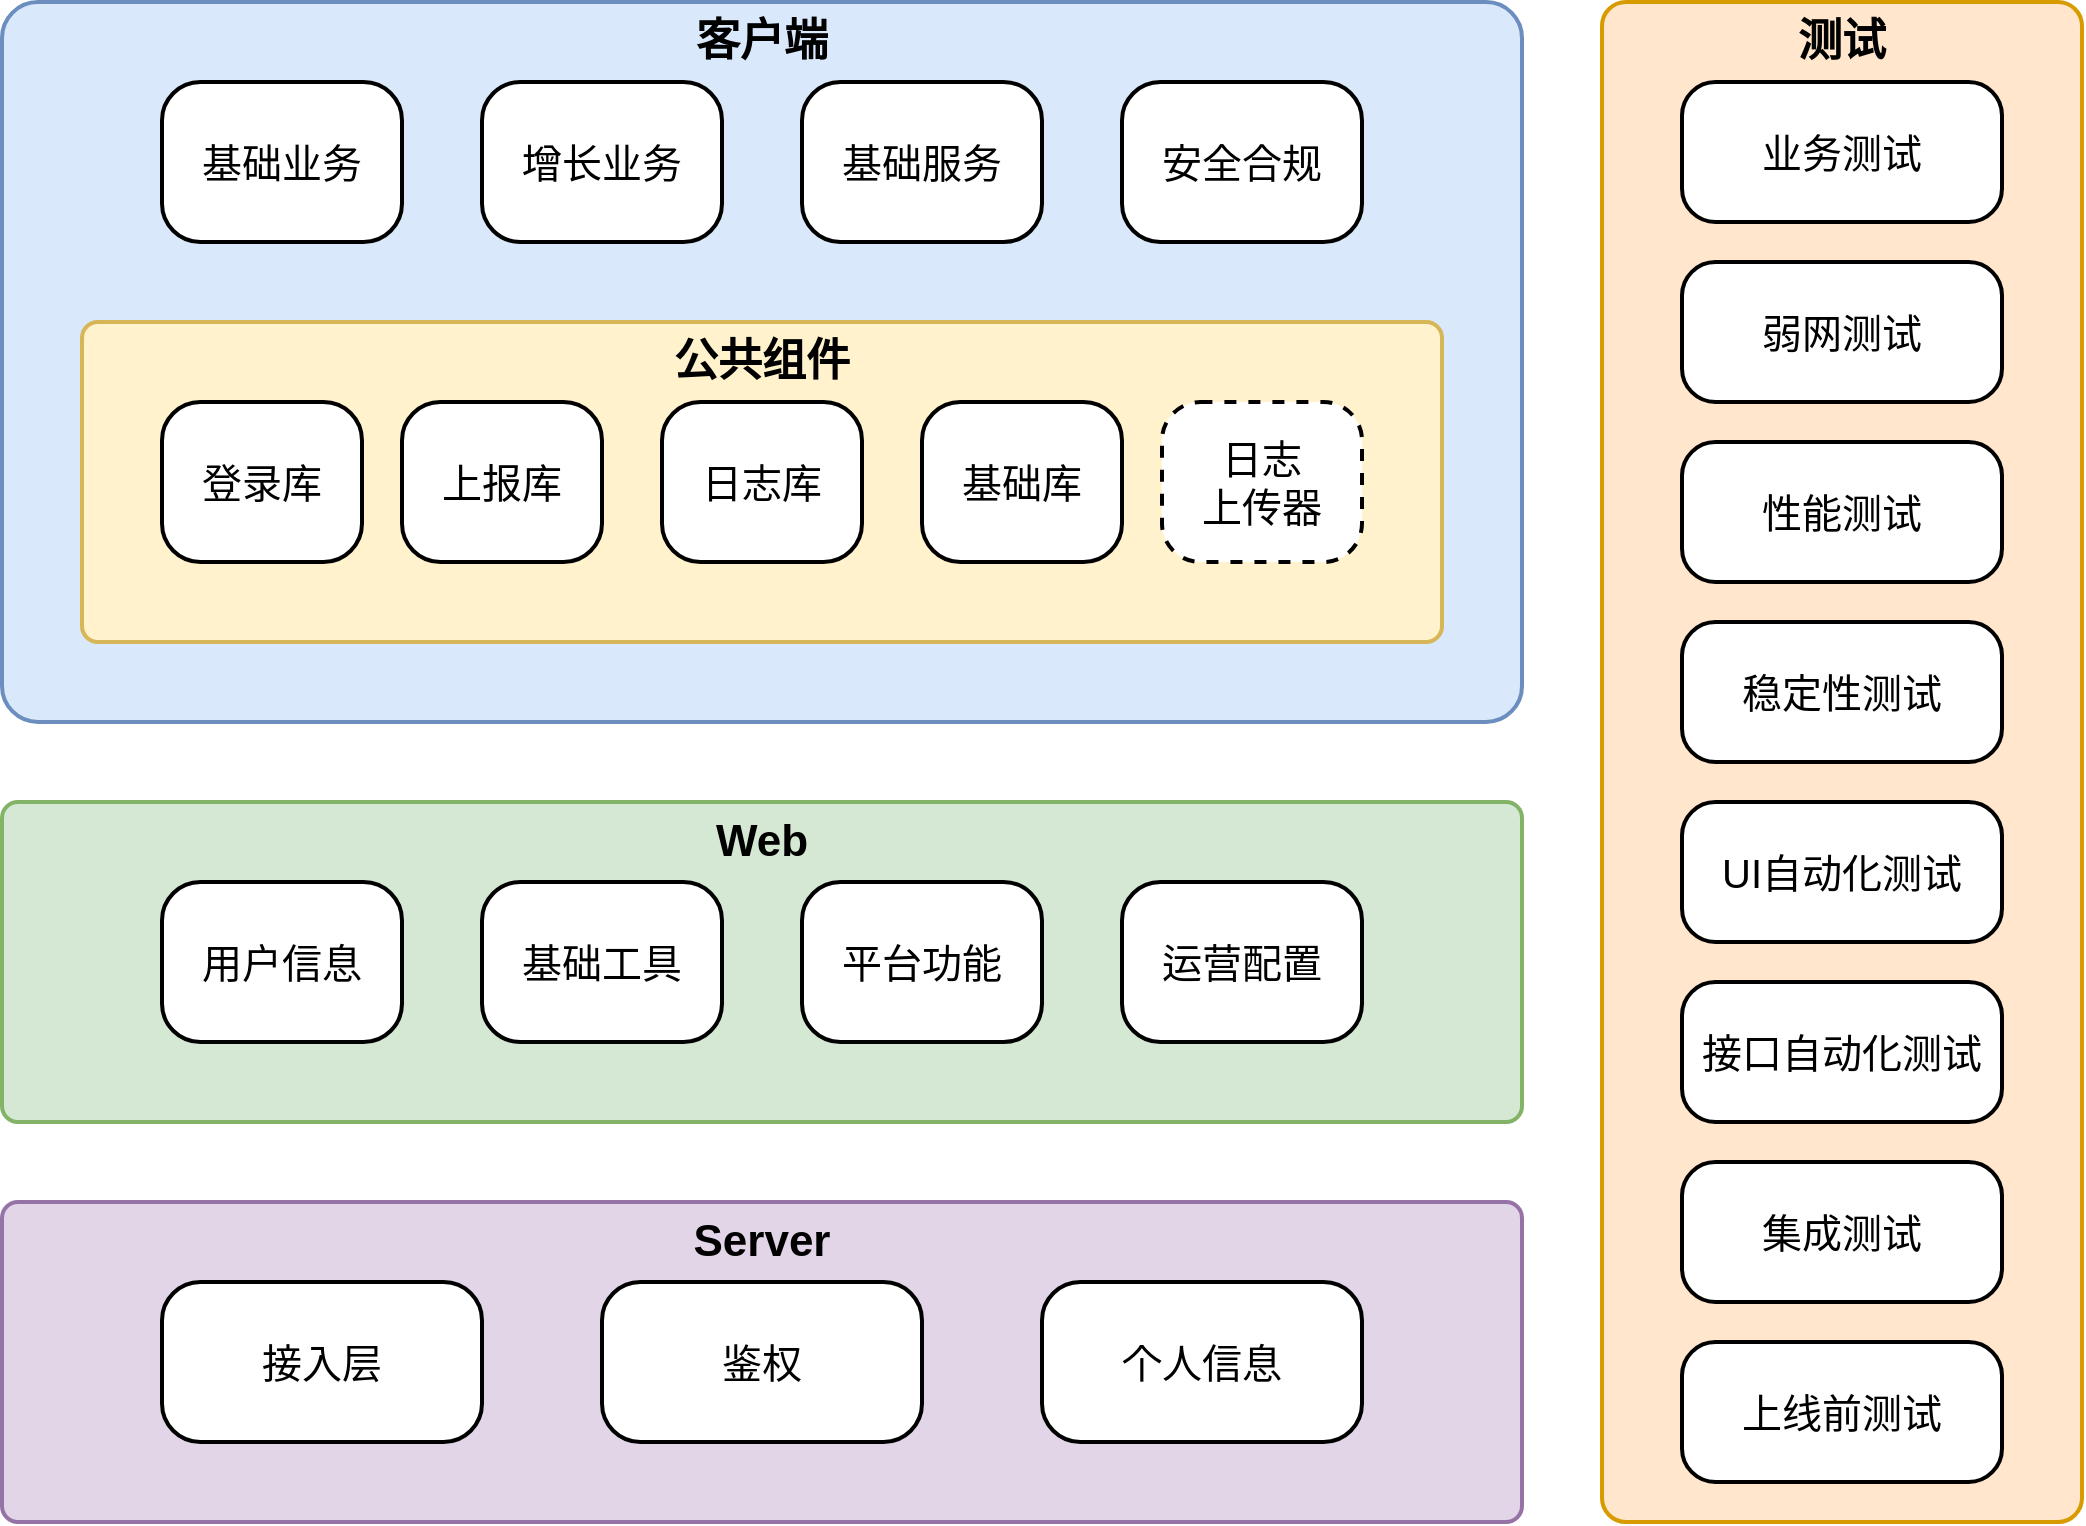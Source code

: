 <mxfile version="21.6.3" type="github">
  <diagram name="第 1 页" id="UVZRGSYoWUjzABHjthcu">
    <mxGraphModel dx="2876" dy="1091" grid="1" gridSize="10" guides="1" tooltips="1" connect="1" arrows="1" fold="1" page="1" pageScale="1" pageWidth="827" pageHeight="1169" math="0" shadow="0">
      <root>
        <mxCell id="0" />
        <mxCell id="1" parent="0" />
        <mxCell id="cYefUqRLJjk5-Z4jEmB4-14" value="" style="rounded=1;whiteSpace=wrap;html=1;strokeWidth=2;fontSize=16;fillColor=#dae8fc;strokeColor=#6c8ebf;arcSize=5;" parent="1" vertex="1">
          <mxGeometry x="-440" y="160" width="760" height="360" as="geometry" />
        </mxCell>
        <mxCell id="E_ZiYdOH9V4WwaYhSiRQ-1" value="" style="rounded=1;whiteSpace=wrap;html=1;strokeWidth=2;fontSize=16;fillColor=#fff2cc;strokeColor=#d6b656;arcSize=5;" parent="1" vertex="1">
          <mxGeometry x="-400" y="320" width="680" height="160" as="geometry" />
        </mxCell>
        <mxCell id="cYefUqRLJjk5-Z4jEmB4-2" value="基础业务" style="rounded=1;whiteSpace=wrap;html=1;strokeWidth=2;fontSize=20;arcSize=24;" parent="1" vertex="1">
          <mxGeometry x="-360" y="200" width="120" height="80" as="geometry" />
        </mxCell>
        <mxCell id="cYefUqRLJjk5-Z4jEmB4-3" value="公共组件" style="text;html=1;strokeColor=none;fillColor=none;align=center;verticalAlign=middle;whiteSpace=wrap;rounded=0;fontSize=22;fontStyle=1" parent="1" vertex="1">
          <mxGeometry x="-400" y="320" width="680" height="40" as="geometry" />
        </mxCell>
        <mxCell id="cYefUqRLJjk5-Z4jEmB4-7" value="增长业务" style="rounded=1;whiteSpace=wrap;html=1;strokeWidth=2;fontSize=20;arcSize=24;" parent="1" vertex="1">
          <mxGeometry x="-200" y="200" width="120" height="80" as="geometry" />
        </mxCell>
        <mxCell id="cYefUqRLJjk5-Z4jEmB4-8" value="基础服务" style="rounded=1;whiteSpace=wrap;html=1;strokeWidth=2;fontSize=20;arcSize=24;" parent="1" vertex="1">
          <mxGeometry x="-40" y="200" width="120" height="80" as="geometry" />
        </mxCell>
        <mxCell id="cYefUqRLJjk5-Z4jEmB4-9" value="安全合规" style="rounded=1;whiteSpace=wrap;html=1;strokeWidth=2;fontSize=20;arcSize=24;" parent="1" vertex="1">
          <mxGeometry x="120" y="200" width="120" height="80" as="geometry" />
        </mxCell>
        <mxCell id="cYefUqRLJjk5-Z4jEmB4-10" value="登录库" style="rounded=1;whiteSpace=wrap;html=1;strokeWidth=2;fontSize=20;arcSize=24;" parent="1" vertex="1">
          <mxGeometry x="-360" y="360" width="100" height="80" as="geometry" />
        </mxCell>
        <mxCell id="cYefUqRLJjk5-Z4jEmB4-11" value="上报库" style="rounded=1;whiteSpace=wrap;html=1;strokeWidth=2;fontSize=20;arcSize=24;" parent="1" vertex="1">
          <mxGeometry x="-240" y="360" width="100" height="80" as="geometry" />
        </mxCell>
        <mxCell id="cYefUqRLJjk5-Z4jEmB4-12" value="日志库" style="rounded=1;whiteSpace=wrap;html=1;strokeWidth=2;fontSize=20;arcSize=24;" parent="1" vertex="1">
          <mxGeometry x="-110" y="360" width="100" height="80" as="geometry" />
        </mxCell>
        <mxCell id="cYefUqRLJjk5-Z4jEmB4-13" value="日志&lt;br&gt;上传器" style="rounded=1;whiteSpace=wrap;html=1;strokeWidth=2;fontSize=20;arcSize=24;dashed=1;" parent="1" vertex="1">
          <mxGeometry x="140" y="360" width="100" height="80" as="geometry" />
        </mxCell>
        <mxCell id="cYefUqRLJjk5-Z4jEmB4-15" value="客户端" style="text;html=1;strokeColor=none;fillColor=none;align=center;verticalAlign=middle;whiteSpace=wrap;rounded=0;fontSize=22;fontStyle=1" parent="1" vertex="1">
          <mxGeometry x="-400" y="160" width="680" height="40" as="geometry" />
        </mxCell>
        <mxCell id="cYefUqRLJjk5-Z4jEmB4-16" value="" style="rounded=1;whiteSpace=wrap;html=1;strokeWidth=2;fontSize=16;fillColor=#d5e8d4;strokeColor=#82b366;arcSize=5;" parent="1" vertex="1">
          <mxGeometry x="-440" y="560" width="760" height="160" as="geometry" />
        </mxCell>
        <mxCell id="cYefUqRLJjk5-Z4jEmB4-17" value="用户信息" style="rounded=1;whiteSpace=wrap;html=1;strokeWidth=2;fontSize=20;arcSize=24;" parent="1" vertex="1">
          <mxGeometry x="-360" y="600" width="120" height="80" as="geometry" />
        </mxCell>
        <mxCell id="cYefUqRLJjk5-Z4jEmB4-18" value="基础工具" style="rounded=1;whiteSpace=wrap;html=1;strokeWidth=2;fontSize=20;arcSize=24;" parent="1" vertex="1">
          <mxGeometry x="-200" y="600" width="120" height="80" as="geometry" />
        </mxCell>
        <mxCell id="cYefUqRLJjk5-Z4jEmB4-19" value="平台功能" style="rounded=1;whiteSpace=wrap;html=1;strokeWidth=2;fontSize=20;arcSize=24;" parent="1" vertex="1">
          <mxGeometry x="-40" y="600" width="120" height="80" as="geometry" />
        </mxCell>
        <mxCell id="cYefUqRLJjk5-Z4jEmB4-20" value="运营配置" style="rounded=1;whiteSpace=wrap;html=1;strokeWidth=2;fontSize=20;arcSize=24;" parent="1" vertex="1">
          <mxGeometry x="120" y="600" width="120" height="80" as="geometry" />
        </mxCell>
        <mxCell id="cYefUqRLJjk5-Z4jEmB4-21" value="Web" style="text;html=1;strokeColor=none;fillColor=none;align=center;verticalAlign=middle;whiteSpace=wrap;rounded=0;fontSize=22;fontStyle=1" parent="1" vertex="1">
          <mxGeometry x="-400" y="560" width="680" height="40" as="geometry" />
        </mxCell>
        <mxCell id="cYefUqRLJjk5-Z4jEmB4-23" value="" style="rounded=1;whiteSpace=wrap;html=1;strokeWidth=2;fontSize=16;fillColor=#e1d5e7;strokeColor=#9673a6;arcSize=5;" parent="1" vertex="1">
          <mxGeometry x="-440" y="760" width="760" height="160" as="geometry" />
        </mxCell>
        <mxCell id="cYefUqRLJjk5-Z4jEmB4-24" value="接入层" style="rounded=1;whiteSpace=wrap;html=1;strokeWidth=2;fontSize=20;arcSize=24;" parent="1" vertex="1">
          <mxGeometry x="-360" y="800" width="160" height="80" as="geometry" />
        </mxCell>
        <mxCell id="cYefUqRLJjk5-Z4jEmB4-25" value="鉴权" style="rounded=1;whiteSpace=wrap;html=1;strokeWidth=2;fontSize=20;arcSize=24;" parent="1" vertex="1">
          <mxGeometry x="-140" y="800" width="160" height="80" as="geometry" />
        </mxCell>
        <mxCell id="cYefUqRLJjk5-Z4jEmB4-27" value="个人信息" style="rounded=1;whiteSpace=wrap;html=1;strokeWidth=2;fontSize=20;arcSize=24;" parent="1" vertex="1">
          <mxGeometry x="80" y="800" width="160" height="80" as="geometry" />
        </mxCell>
        <mxCell id="cYefUqRLJjk5-Z4jEmB4-28" value="Server" style="text;html=1;strokeColor=none;fillColor=none;align=center;verticalAlign=middle;whiteSpace=wrap;rounded=0;fontSize=22;fontStyle=1" parent="1" vertex="1">
          <mxGeometry x="-400" y="760" width="680" height="40" as="geometry" />
        </mxCell>
        <mxCell id="cYefUqRLJjk5-Z4jEmB4-34" value="" style="rounded=1;whiteSpace=wrap;html=1;strokeWidth=2;fontSize=16;fillColor=#ffe6cc;strokeColor=#d79b00;arcSize=5;" parent="1" vertex="1">
          <mxGeometry x="360" y="160" width="240" height="760" as="geometry" />
        </mxCell>
        <mxCell id="cYefUqRLJjk5-Z4jEmB4-35" value="业务测试" style="rounded=1;whiteSpace=wrap;html=1;strokeWidth=2;fontSize=20;arcSize=24;" parent="1" vertex="1">
          <mxGeometry x="400" y="200" width="160" height="70" as="geometry" />
        </mxCell>
        <mxCell id="cYefUqRLJjk5-Z4jEmB4-38" value="测试" style="text;html=1;strokeColor=none;fillColor=none;align=center;verticalAlign=middle;whiteSpace=wrap;rounded=0;fontSize=22;fontStyle=1" parent="1" vertex="1">
          <mxGeometry x="360" y="160" width="240" height="40" as="geometry" />
        </mxCell>
        <mxCell id="UK9j3R28te-xL_39FHV--1" value="基础库" style="rounded=1;whiteSpace=wrap;html=1;strokeWidth=2;fontSize=20;arcSize=24;" parent="1" vertex="1">
          <mxGeometry x="20" y="360" width="100" height="80" as="geometry" />
        </mxCell>
        <mxCell id="MU9K4MWQHzkgA3PQPyHD-8" value="弱网测试" style="rounded=1;whiteSpace=wrap;html=1;strokeWidth=2;fontSize=20;arcSize=24;" vertex="1" parent="1">
          <mxGeometry x="400" y="290" width="160" height="70" as="geometry" />
        </mxCell>
        <mxCell id="MU9K4MWQHzkgA3PQPyHD-9" value="稳定性测试" style="rounded=1;whiteSpace=wrap;html=1;strokeWidth=2;fontSize=20;arcSize=24;" vertex="1" parent="1">
          <mxGeometry x="400" y="470" width="160" height="70" as="geometry" />
        </mxCell>
        <mxCell id="MU9K4MWQHzkgA3PQPyHD-10" value="性能测试" style="rounded=1;whiteSpace=wrap;html=1;strokeWidth=2;fontSize=20;arcSize=24;" vertex="1" parent="1">
          <mxGeometry x="400" y="380" width="160" height="70" as="geometry" />
        </mxCell>
        <mxCell id="MU9K4MWQHzkgA3PQPyHD-11" value="上线前测试" style="rounded=1;whiteSpace=wrap;html=1;strokeWidth=2;fontSize=20;arcSize=24;" vertex="1" parent="1">
          <mxGeometry x="400" y="830" width="160" height="70" as="geometry" />
        </mxCell>
        <mxCell id="MU9K4MWQHzkgA3PQPyHD-12" value="集成测试" style="rounded=1;whiteSpace=wrap;html=1;strokeWidth=2;fontSize=20;arcSize=24;" vertex="1" parent="1">
          <mxGeometry x="400" y="740" width="160" height="70" as="geometry" />
        </mxCell>
        <mxCell id="MU9K4MWQHzkgA3PQPyHD-13" value="接口自动化测试" style="rounded=1;whiteSpace=wrap;html=1;strokeWidth=2;fontSize=20;arcSize=24;" vertex="1" parent="1">
          <mxGeometry x="400" y="650" width="160" height="70" as="geometry" />
        </mxCell>
        <mxCell id="MU9K4MWQHzkgA3PQPyHD-14" value="UI自动化测试" style="rounded=1;whiteSpace=wrap;html=1;strokeWidth=2;fontSize=20;arcSize=24;" vertex="1" parent="1">
          <mxGeometry x="400" y="560" width="160" height="70" as="geometry" />
        </mxCell>
      </root>
    </mxGraphModel>
  </diagram>
</mxfile>
